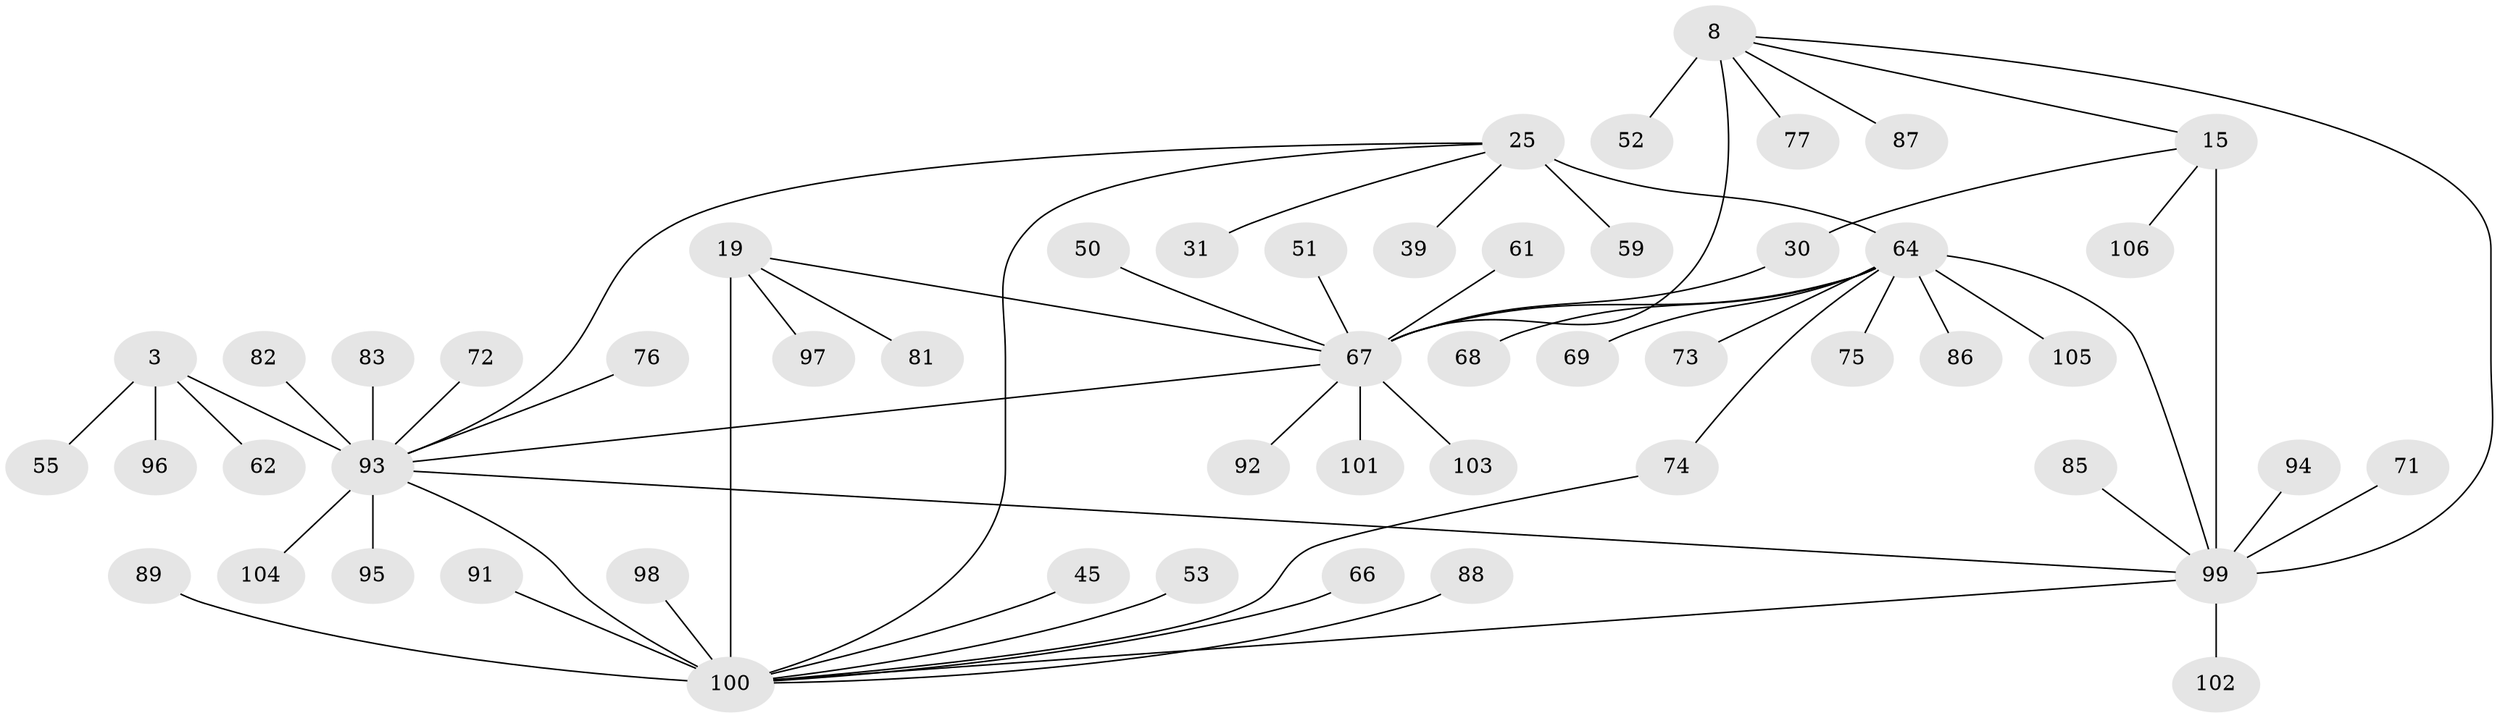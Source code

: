 // original degree distribution, {7: 0.0660377358490566, 6: 0.04716981132075472, 5: 0.02830188679245283, 9: 0.03773584905660377, 12: 0.009433962264150943, 8: 0.018867924528301886, 10: 0.02830188679245283, 1: 0.6132075471698113, 3: 0.04716981132075472, 2: 0.09433962264150944, 4: 0.009433962264150943}
// Generated by graph-tools (version 1.1) at 2025/58/03/04/25 21:58:38]
// undirected, 53 vertices, 61 edges
graph export_dot {
graph [start="1"]
  node [color=gray90,style=filled];
  3 [super="+2"];
  8 [super="+6"];
  15 [super="+12"];
  19 [super="+18"];
  25 [super="+21"];
  30;
  31;
  39;
  45;
  50;
  51;
  52;
  53;
  55;
  59;
  61;
  62;
  64 [super="+28+24+29+34+36+40+46+58"];
  66;
  67 [super="+10"];
  68;
  69 [super="+41"];
  71;
  72;
  73;
  74 [super="+27"];
  75;
  76 [super="+37+47"];
  77;
  81;
  82;
  83;
  85;
  86;
  87;
  88;
  89;
  91;
  92;
  93 [super="+42+57+5+4+26+33+48+49+54"];
  94;
  95;
  96;
  97;
  98 [super="+65+70+84"];
  99 [super="+35+90+44"];
  100 [super="+80+17+20"];
  101;
  102;
  103;
  104;
  105 [super="+78"];
  106 [super="+63"];
  3 -- 55;
  3 -- 96;
  3 -- 62;
  3 -- 93 [weight=6];
  8 -- 15;
  8 -- 87;
  8 -- 52;
  8 -- 77;
  8 -- 99;
  8 -- 67 [weight=6];
  15 -- 30;
  15 -- 106;
  15 -- 99 [weight=6];
  19 -- 81;
  19 -- 97;
  19 -- 100 [weight=6];
  19 -- 67;
  25 -- 59;
  25 -- 39;
  25 -- 31;
  25 -- 100 [weight=2];
  25 -- 93;
  25 -- 64 [weight=6];
  30 -- 67;
  45 -- 100;
  50 -- 67;
  51 -- 67;
  53 -- 100;
  61 -- 67;
  64 -- 68;
  64 -- 69;
  64 -- 73;
  64 -- 74;
  64 -- 75;
  64 -- 86;
  64 -- 105;
  64 -- 99;
  64 -- 67;
  66 -- 100;
  67 -- 101;
  67 -- 103;
  67 -- 92;
  67 -- 93 [weight=2];
  71 -- 99;
  72 -- 93;
  74 -- 100;
  76 -- 93;
  82 -- 93;
  83 -- 93;
  85 -- 99;
  88 -- 100;
  89 -- 100;
  91 -- 100;
  93 -- 95;
  93 -- 100;
  93 -- 104;
  93 -- 99;
  94 -- 99;
  98 -- 100;
  99 -- 100;
  99 -- 102;
}
